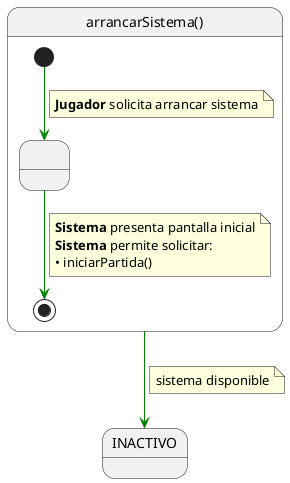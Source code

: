 @startuml arrancarSistema

skinparam linetype polyline

state arrancarSistema as "arrancarSistema()" {

    state " " as PresentandoPantallaInicial

    [*] -[#green]-> PresentandoPantallaInicial
    note on link
    <b>Jugador</b> solicita arrancar sistema
    end note

    PresentandoPantallaInicial -[#green]-> [*]
    note on link
    <b>Sistema</b> presenta pantalla inicial
    <b>Sistema</b> permite solicitar:
    • iniciarPartida()
    end note
}

arrancarSistema -[#green]-> INACTIVO
note on link
sistema disponible
end note

@enduml
